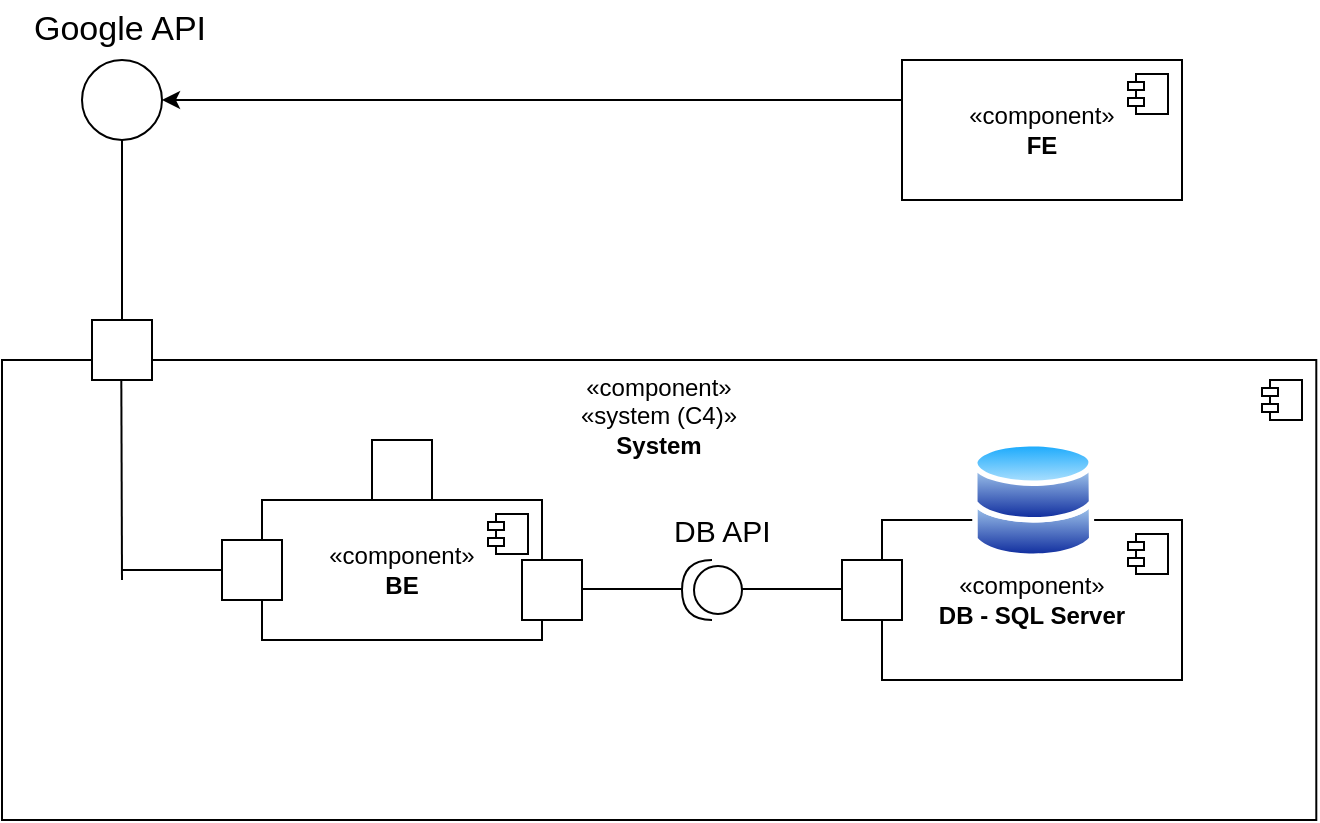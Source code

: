 <mxfile version="22.1.22" type="embed">
  <diagram name="Page-1" id="5f0bae14-7c28-e335-631c-24af17079c00">
    <mxGraphModel dx="1071" dy="739" grid="1" gridSize="10" guides="1" tooltips="1" connect="1" arrows="1" fold="1" page="1" pageScale="1" pageWidth="1100" pageHeight="850" background="none" math="0" shadow="0">
      <root>
        <mxCell id="0" />
        <mxCell id="1" parent="0" />
        <mxCell id="n8QAAM1QE8m8qRbaEajq-6" value="«component»&lt;div&gt;«system (C4)»&lt;/div&gt;&lt;div&gt;&lt;b&gt;System&lt;/b&gt;&lt;/div&gt;" style="html=1;dropTarget=0;whiteSpace=wrap;aspect=fixed;container=1;align=center;horizontal=1;verticalAlign=top;" parent="1" vertex="1">
          <mxGeometry x="80" y="280" width="657.15" height="230" as="geometry" />
        </mxCell>
        <mxCell id="n8QAAM1QE8m8qRbaEajq-9" value="" style="ellipse;whiteSpace=wrap;html=1;aspect=fixed;" parent="1" vertex="1">
          <mxGeometry x="120" y="130" width="40" height="40" as="geometry" />
        </mxCell>
        <mxCell id="n8QAAM1QE8m8qRbaEajq-10" value="" style="endArrow=none;html=1;rounded=0;exitX=0.5;exitY=0;exitDx=0;exitDy=0;" parent="1" edge="1">
          <mxGeometry width="50" height="50" relative="1" as="geometry">
            <mxPoint x="140" y="260" as="sourcePoint" />
            <mxPoint x="140" y="170" as="targetPoint" />
          </mxGeometry>
        </mxCell>
        <mxCell id="n8QAAM1QE8m8qRbaEajq-11" value="&lt;font style=&quot;font-size: 17px;&quot;&gt;Google API&lt;/font&gt;" style="text;strokeColor=none;fillColor=none;align=left;verticalAlign=middle;spacingLeft=4;spacingRight=4;overflow=hidden;points=[[0,0.5],[1,0.5]];portConstraint=eastwest;rotatable=0;whiteSpace=wrap;html=1;" parent="1" vertex="1">
          <mxGeometry x="90" y="100" width="110" height="30" as="geometry" />
        </mxCell>
        <mxCell id="n8QAAM1QE8m8qRbaEajq-7" value="" style="shape=module;jettyWidth=8;jettyHeight=4;container=1;" parent="1" vertex="1">
          <mxGeometry x="710" y="290" width="20" height="20" as="geometry">
            <mxPoint x="-27" y="7" as="offset" />
          </mxGeometry>
        </mxCell>
        <mxCell id="n8QAAM1QE8m8qRbaEajq-12" value="«component»&lt;div&gt;&lt;b&gt;BE&lt;/b&gt;&lt;/div&gt;" style="html=1;dropTarget=0;whiteSpace=wrap;" parent="1" vertex="1">
          <mxGeometry x="210" y="350" width="140" height="70" as="geometry" />
        </mxCell>
        <mxCell id="n8QAAM1QE8m8qRbaEajq-13" value="" style="shape=module;jettyWidth=8;jettyHeight=4;" parent="n8QAAM1QE8m8qRbaEajq-12" vertex="1">
          <mxGeometry x="1" width="20" height="20" relative="1" as="geometry">
            <mxPoint x="-27" y="7" as="offset" />
          </mxGeometry>
        </mxCell>
        <mxCell id="n8QAAM1QE8m8qRbaEajq-14" value="" style="whiteSpace=wrap;html=1;aspect=fixed;" parent="1" vertex="1">
          <mxGeometry x="190" y="370" width="30" height="30" as="geometry" />
        </mxCell>
        <mxCell id="n8QAAM1QE8m8qRbaEajq-15" value="" style="whiteSpace=wrap;html=1;aspect=fixed;" parent="1" vertex="1">
          <mxGeometry x="125" y="260" width="30" height="30" as="geometry" />
        </mxCell>
        <mxCell id="n8QAAM1QE8m8qRbaEajq-16" value="" style="endArrow=none;html=1;rounded=0;" parent="1" edge="1">
          <mxGeometry width="50" height="50" relative="1" as="geometry">
            <mxPoint x="140" y="390" as="sourcePoint" />
            <mxPoint x="139.66" y="290" as="targetPoint" />
          </mxGeometry>
        </mxCell>
        <mxCell id="n8QAAM1QE8m8qRbaEajq-17" value="" style="endArrow=none;html=1;rounded=0;" parent="1" edge="1">
          <mxGeometry width="50" height="50" relative="1" as="geometry">
            <mxPoint x="190" y="385" as="sourcePoint" />
            <mxPoint x="139.66" y="385" as="targetPoint" />
          </mxGeometry>
        </mxCell>
        <mxCell id="2J6mhQwY4nmyH72Ya9vR-2" value="" style="whiteSpace=wrap;html=1;aspect=fixed;" parent="1" vertex="1">
          <mxGeometry x="340" y="380" width="30" height="30" as="geometry" />
        </mxCell>
        <mxCell id="2J6mhQwY4nmyH72Ya9vR-3" value="" style="endArrow=none;html=1;rounded=0;" parent="1" edge="1">
          <mxGeometry width="50" height="50" relative="1" as="geometry">
            <mxPoint x="420.34" y="394.5" as="sourcePoint" />
            <mxPoint x="370" y="394.5" as="targetPoint" />
          </mxGeometry>
        </mxCell>
        <mxCell id="2J6mhQwY4nmyH72Ya9vR-6" value="" style="shape=providedRequiredInterface;html=1;verticalLabelPosition=bottom;sketch=0;rotation=-180;" parent="1" vertex="1">
          <mxGeometry x="420" y="380" width="30" height="30" as="geometry" />
        </mxCell>
        <mxCell id="2J6mhQwY4nmyH72Ya9vR-7" value="&lt;font style=&quot;font-size: 15px;&quot;&gt;DB API&lt;/font&gt;" style="text;strokeColor=none;fillColor=none;align=left;verticalAlign=middle;spacingLeft=4;spacingRight=4;overflow=hidden;points=[[0,0.5],[1,0.5]];portConstraint=eastwest;rotatable=0;whiteSpace=wrap;html=1;" parent="1" vertex="1">
          <mxGeometry x="410" y="350" width="70" height="30" as="geometry" />
        </mxCell>
        <mxCell id="2J6mhQwY4nmyH72Ya9vR-8" value="" style="endArrow=none;html=1;rounded=0;" parent="1" edge="1">
          <mxGeometry width="50" height="50" relative="1" as="geometry">
            <mxPoint x="500.34" y="394.5" as="sourcePoint" />
            <mxPoint x="450" y="394.5" as="targetPoint" />
          </mxGeometry>
        </mxCell>
        <mxCell id="2J6mhQwY4nmyH72Ya9vR-10" value="«component»&lt;div&gt;&lt;b&gt;DB - SQL Server&lt;/b&gt;&lt;/div&gt;" style="html=1;dropTarget=0;whiteSpace=wrap;" parent="1" vertex="1">
          <mxGeometry x="520" y="360" width="150" height="80" as="geometry" />
        </mxCell>
        <mxCell id="2J6mhQwY4nmyH72Ya9vR-11" value="" style="shape=module;jettyWidth=8;jettyHeight=4;" parent="2J6mhQwY4nmyH72Ya9vR-10" vertex="1">
          <mxGeometry x="1" width="20" height="20" relative="1" as="geometry">
            <mxPoint x="-27" y="7" as="offset" />
          </mxGeometry>
        </mxCell>
        <mxCell id="2J6mhQwY4nmyH72Ya9vR-9" value="" style="whiteSpace=wrap;html=1;aspect=fixed;" parent="1" vertex="1">
          <mxGeometry x="500" y="380" width="30" height="30" as="geometry" />
        </mxCell>
        <mxCell id="13" style="edgeStyle=orthogonalEdgeStyle;rounded=0;orthogonalLoop=1;jettySize=auto;html=1;entryX=1;entryY=0.5;entryDx=0;entryDy=0;exitX=0;exitY=0.5;exitDx=0;exitDy=0;" edge="1" parent="1" source="2" target="n8QAAM1QE8m8qRbaEajq-9">
          <mxGeometry relative="1" as="geometry">
            <mxPoint x="495" y="165" as="sourcePoint" />
            <mxPoint x="280" y="350" as="targetPoint" />
            <Array as="points">
              <mxPoint x="530" y="150" />
            </Array>
          </mxGeometry>
        </mxCell>
        <mxCell id="2" value="«component»&lt;div&gt;&lt;b&gt;FE&lt;/b&gt;&lt;/div&gt;" style="html=1;dropTarget=0;whiteSpace=wrap;" vertex="1" parent="1">
          <mxGeometry x="530" y="130" width="140" height="70" as="geometry" />
        </mxCell>
        <mxCell id="3" value="" style="shape=module;jettyWidth=8;jettyHeight=4;" vertex="1" parent="2">
          <mxGeometry x="1" width="20" height="20" relative="1" as="geometry">
            <mxPoint x="-27" y="7" as="offset" />
          </mxGeometry>
        </mxCell>
        <mxCell id="4" value="" style="image;aspect=fixed;perimeter=ellipsePerimeter;html=1;align=center;shadow=0;dashed=0;spacingTop=3;image=img/lib/active_directory/databases.svg;" vertex="1" parent="1">
          <mxGeometry x="565" y="320" width="61.22" height="60" as="geometry" />
        </mxCell>
        <mxCell id="9" value="" style="whiteSpace=wrap;html=1;aspect=fixed;" vertex="1" parent="1">
          <mxGeometry x="265" y="320" width="30" height="30" as="geometry" />
        </mxCell>
      </root>
    </mxGraphModel>
  </diagram>
</mxfile>
